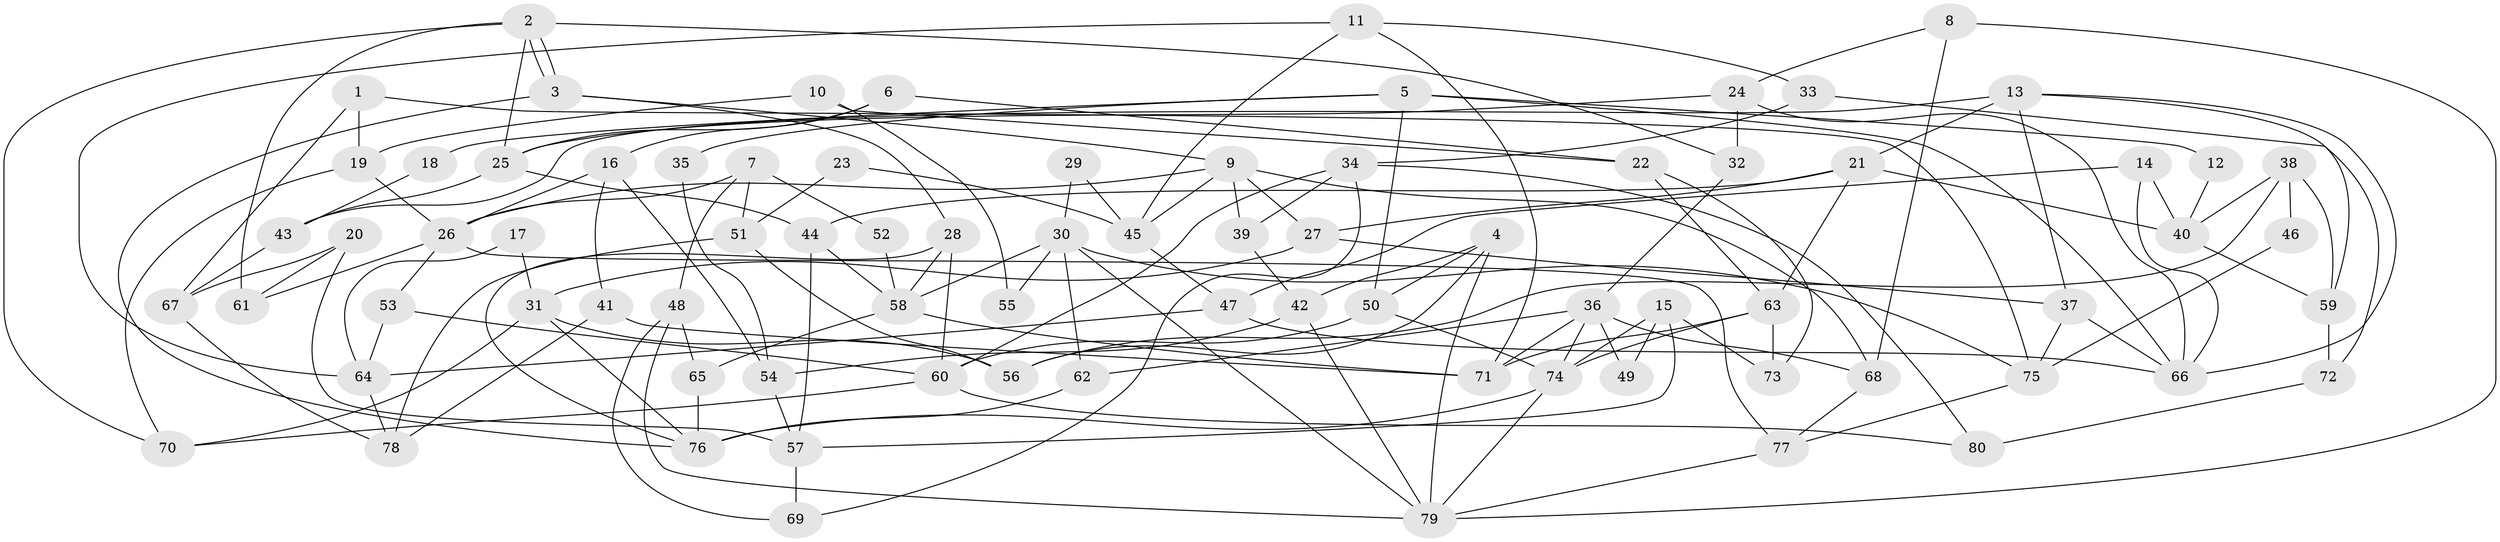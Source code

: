 // Generated by graph-tools (version 1.1) at 2025/36/03/09/25 02:36:04]
// undirected, 80 vertices, 160 edges
graph export_dot {
graph [start="1"]
  node [color=gray90,style=filled];
  1;
  2;
  3;
  4;
  5;
  6;
  7;
  8;
  9;
  10;
  11;
  12;
  13;
  14;
  15;
  16;
  17;
  18;
  19;
  20;
  21;
  22;
  23;
  24;
  25;
  26;
  27;
  28;
  29;
  30;
  31;
  32;
  33;
  34;
  35;
  36;
  37;
  38;
  39;
  40;
  41;
  42;
  43;
  44;
  45;
  46;
  47;
  48;
  49;
  50;
  51;
  52;
  53;
  54;
  55;
  56;
  57;
  58;
  59;
  60;
  61;
  62;
  63;
  64;
  65;
  66;
  67;
  68;
  69;
  70;
  71;
  72;
  73;
  74;
  75;
  76;
  77;
  78;
  79;
  80;
  1 -- 19;
  1 -- 75;
  1 -- 67;
  2 -- 3;
  2 -- 3;
  2 -- 25;
  2 -- 32;
  2 -- 61;
  2 -- 70;
  3 -- 76;
  3 -- 9;
  3 -- 28;
  4 -- 42;
  4 -- 79;
  4 -- 50;
  4 -- 56;
  5 -- 66;
  5 -- 50;
  5 -- 12;
  5 -- 18;
  5 -- 35;
  6 -- 25;
  6 -- 16;
  6 -- 22;
  7 -- 48;
  7 -- 51;
  7 -- 26;
  7 -- 52;
  8 -- 24;
  8 -- 68;
  8 -- 79;
  9 -- 27;
  9 -- 26;
  9 -- 39;
  9 -- 45;
  9 -- 68;
  10 -- 19;
  10 -- 22;
  10 -- 55;
  11 -- 71;
  11 -- 45;
  11 -- 33;
  11 -- 64;
  12 -- 40;
  13 -- 21;
  13 -- 59;
  13 -- 37;
  13 -- 43;
  13 -- 66;
  14 -- 66;
  14 -- 47;
  14 -- 40;
  15 -- 74;
  15 -- 73;
  15 -- 49;
  15 -- 57;
  16 -- 26;
  16 -- 54;
  16 -- 41;
  17 -- 31;
  17 -- 64;
  18 -- 43;
  19 -- 26;
  19 -- 70;
  20 -- 57;
  20 -- 61;
  20 -- 67;
  21 -- 27;
  21 -- 44;
  21 -- 40;
  21 -- 63;
  22 -- 63;
  22 -- 73;
  23 -- 45;
  23 -- 51;
  24 -- 66;
  24 -- 32;
  24 -- 25;
  25 -- 43;
  25 -- 44;
  26 -- 53;
  26 -- 61;
  26 -- 77;
  27 -- 31;
  27 -- 37;
  28 -- 60;
  28 -- 58;
  28 -- 76;
  29 -- 45;
  29 -- 30;
  30 -- 58;
  30 -- 79;
  30 -- 55;
  30 -- 62;
  30 -- 75;
  31 -- 76;
  31 -- 70;
  31 -- 56;
  32 -- 36;
  33 -- 34;
  33 -- 72;
  34 -- 69;
  34 -- 80;
  34 -- 39;
  34 -- 60;
  35 -- 54;
  36 -- 74;
  36 -- 68;
  36 -- 49;
  36 -- 62;
  36 -- 71;
  37 -- 75;
  37 -- 66;
  38 -- 56;
  38 -- 40;
  38 -- 46;
  38 -- 59;
  39 -- 42;
  40 -- 59;
  41 -- 78;
  41 -- 71;
  42 -- 79;
  42 -- 54;
  43 -- 67;
  44 -- 58;
  44 -- 57;
  45 -- 47;
  46 -- 75;
  47 -- 66;
  47 -- 64;
  48 -- 79;
  48 -- 65;
  48 -- 69;
  50 -- 74;
  50 -- 60;
  51 -- 56;
  51 -- 78;
  52 -- 58;
  53 -- 60;
  53 -- 64;
  54 -- 57;
  57 -- 69;
  58 -- 71;
  58 -- 65;
  59 -- 72;
  60 -- 70;
  60 -- 80;
  62 -- 76;
  63 -- 71;
  63 -- 73;
  63 -- 74;
  64 -- 78;
  65 -- 76;
  67 -- 78;
  68 -- 77;
  72 -- 80;
  74 -- 76;
  74 -- 79;
  75 -- 77;
  77 -- 79;
}
